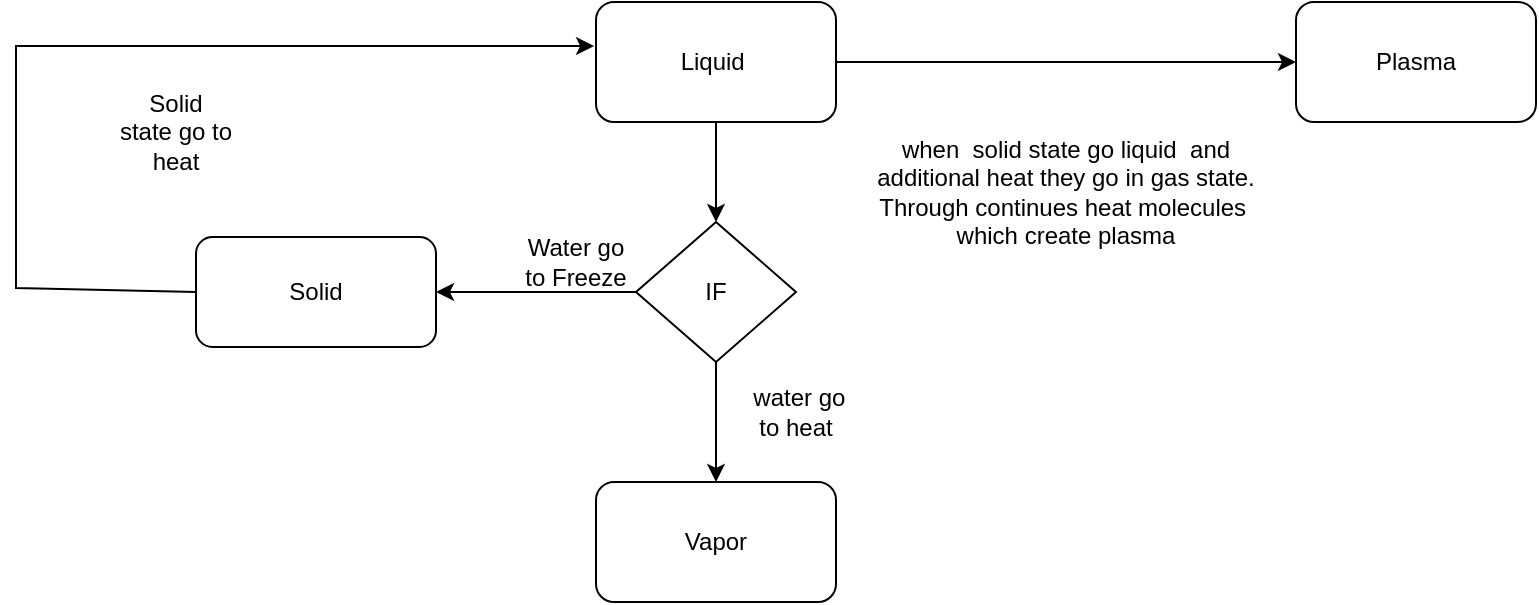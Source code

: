 <mxfile version="15.9.1" type="device"><diagram id="5Cdl_vHsfw1Eli9ZSXZ8" name="Page-1"><mxGraphModel dx="1422" dy="772" grid="1" gridSize="10" guides="1" tooltips="1" connect="1" arrows="1" fold="1" page="1" pageScale="1" pageWidth="1200" pageHeight="1920" math="0" shadow="0"><root><mxCell id="0"/><mxCell id="1" parent="0"/><mxCell id="oHaIsID76Hm0PyipNg4v-6" style="edgeStyle=orthogonalEdgeStyle;rounded=0;orthogonalLoop=1;jettySize=auto;html=1;exitX=0.5;exitY=1;exitDx=0;exitDy=0;entryX=0.5;entryY=0;entryDx=0;entryDy=0;" edge="1" parent="1" source="oHaIsID76Hm0PyipNg4v-1" target="oHaIsID76Hm0PyipNg4v-5"><mxGeometry relative="1" as="geometry"/></mxCell><mxCell id="oHaIsID76Hm0PyipNg4v-18" value="" style="edgeStyle=orthogonalEdgeStyle;rounded=0;orthogonalLoop=1;jettySize=auto;html=1;" edge="1" parent="1" source="oHaIsID76Hm0PyipNg4v-1" target="oHaIsID76Hm0PyipNg4v-4"><mxGeometry relative="1" as="geometry"/></mxCell><mxCell id="oHaIsID76Hm0PyipNg4v-1" value="Liquid&amp;nbsp;" style="rounded=1;whiteSpace=wrap;html=1;" vertex="1" parent="1"><mxGeometry x="510" y="40" width="120" height="60" as="geometry"/></mxCell><mxCell id="oHaIsID76Hm0PyipNg4v-2" value="Vapor" style="rounded=1;whiteSpace=wrap;html=1;" vertex="1" parent="1"><mxGeometry x="510" y="280" width="120" height="60" as="geometry"/></mxCell><mxCell id="oHaIsID76Hm0PyipNg4v-3" value="Solid" style="rounded=1;whiteSpace=wrap;html=1;" vertex="1" parent="1"><mxGeometry x="310" y="157.5" width="120" height="55" as="geometry"/></mxCell><mxCell id="oHaIsID76Hm0PyipNg4v-4" value="Plasma" style="rounded=1;whiteSpace=wrap;html=1;" vertex="1" parent="1"><mxGeometry x="860" y="40" width="120" height="60" as="geometry"/></mxCell><mxCell id="oHaIsID76Hm0PyipNg4v-8" value="" style="edgeStyle=orthogonalEdgeStyle;rounded=0;orthogonalLoop=1;jettySize=auto;html=1;" edge="1" parent="1" source="oHaIsID76Hm0PyipNg4v-5" target="oHaIsID76Hm0PyipNg4v-2"><mxGeometry relative="1" as="geometry"/></mxCell><mxCell id="oHaIsID76Hm0PyipNg4v-9" value="" style="edgeStyle=orthogonalEdgeStyle;rounded=0;orthogonalLoop=1;jettySize=auto;html=1;" edge="1" parent="1" source="oHaIsID76Hm0PyipNg4v-5" target="oHaIsID76Hm0PyipNg4v-3"><mxGeometry relative="1" as="geometry"/></mxCell><mxCell id="oHaIsID76Hm0PyipNg4v-5" value="IF" style="rhombus;whiteSpace=wrap;html=1;" vertex="1" parent="1"><mxGeometry x="530" y="150" width="80" height="70" as="geometry"/></mxCell><mxCell id="oHaIsID76Hm0PyipNg4v-10" value="&amp;nbsp;water go to heat" style="text;html=1;strokeColor=none;fillColor=none;align=center;verticalAlign=middle;whiteSpace=wrap;rounded=0;" vertex="1" parent="1"><mxGeometry x="580" y="230" width="60" height="30" as="geometry"/></mxCell><mxCell id="oHaIsID76Hm0PyipNg4v-11" value="Water go to Freeze" style="text;html=1;strokeColor=none;fillColor=none;align=center;verticalAlign=middle;whiteSpace=wrap;rounded=0;" vertex="1" parent="1"><mxGeometry x="470" y="155" width="60" height="30" as="geometry"/></mxCell><mxCell id="oHaIsID76Hm0PyipNg4v-13" value="when&amp;nbsp; solid state go liquid&amp;nbsp; and &lt;br&gt;additional heat they go in gas state. Through continues heat molecules&amp;nbsp; &amp;nbsp;which create plasma&amp;nbsp;" style="text;html=1;strokeColor=none;fillColor=none;align=center;verticalAlign=middle;whiteSpace=wrap;rounded=0;" vertex="1" parent="1"><mxGeometry x="640" y="85" width="210" height="100" as="geometry"/></mxCell><mxCell id="oHaIsID76Hm0PyipNg4v-17" value="" style="endArrow=classic;html=1;rounded=0;exitX=0;exitY=0.5;exitDx=0;exitDy=0;entryX=-0.008;entryY=0.367;entryDx=0;entryDy=0;entryPerimeter=0;" edge="1" parent="1" source="oHaIsID76Hm0PyipNg4v-3" target="oHaIsID76Hm0PyipNg4v-1"><mxGeometry width="50" height="50" relative="1" as="geometry"><mxPoint x="570" y="380" as="sourcePoint"/><mxPoint x="620" y="330" as="targetPoint"/><Array as="points"><mxPoint x="220" y="183"/><mxPoint x="220" y="62"/></Array></mxGeometry></mxCell><mxCell id="oHaIsID76Hm0PyipNg4v-19" value="&amp;nbsp;Solid&amp;nbsp; state go to heat" style="text;html=1;strokeColor=none;fillColor=none;align=center;verticalAlign=middle;whiteSpace=wrap;rounded=0;" vertex="1" parent="1"><mxGeometry x="270" y="90" width="60" height="30" as="geometry"/></mxCell></root></mxGraphModel></diagram></mxfile>